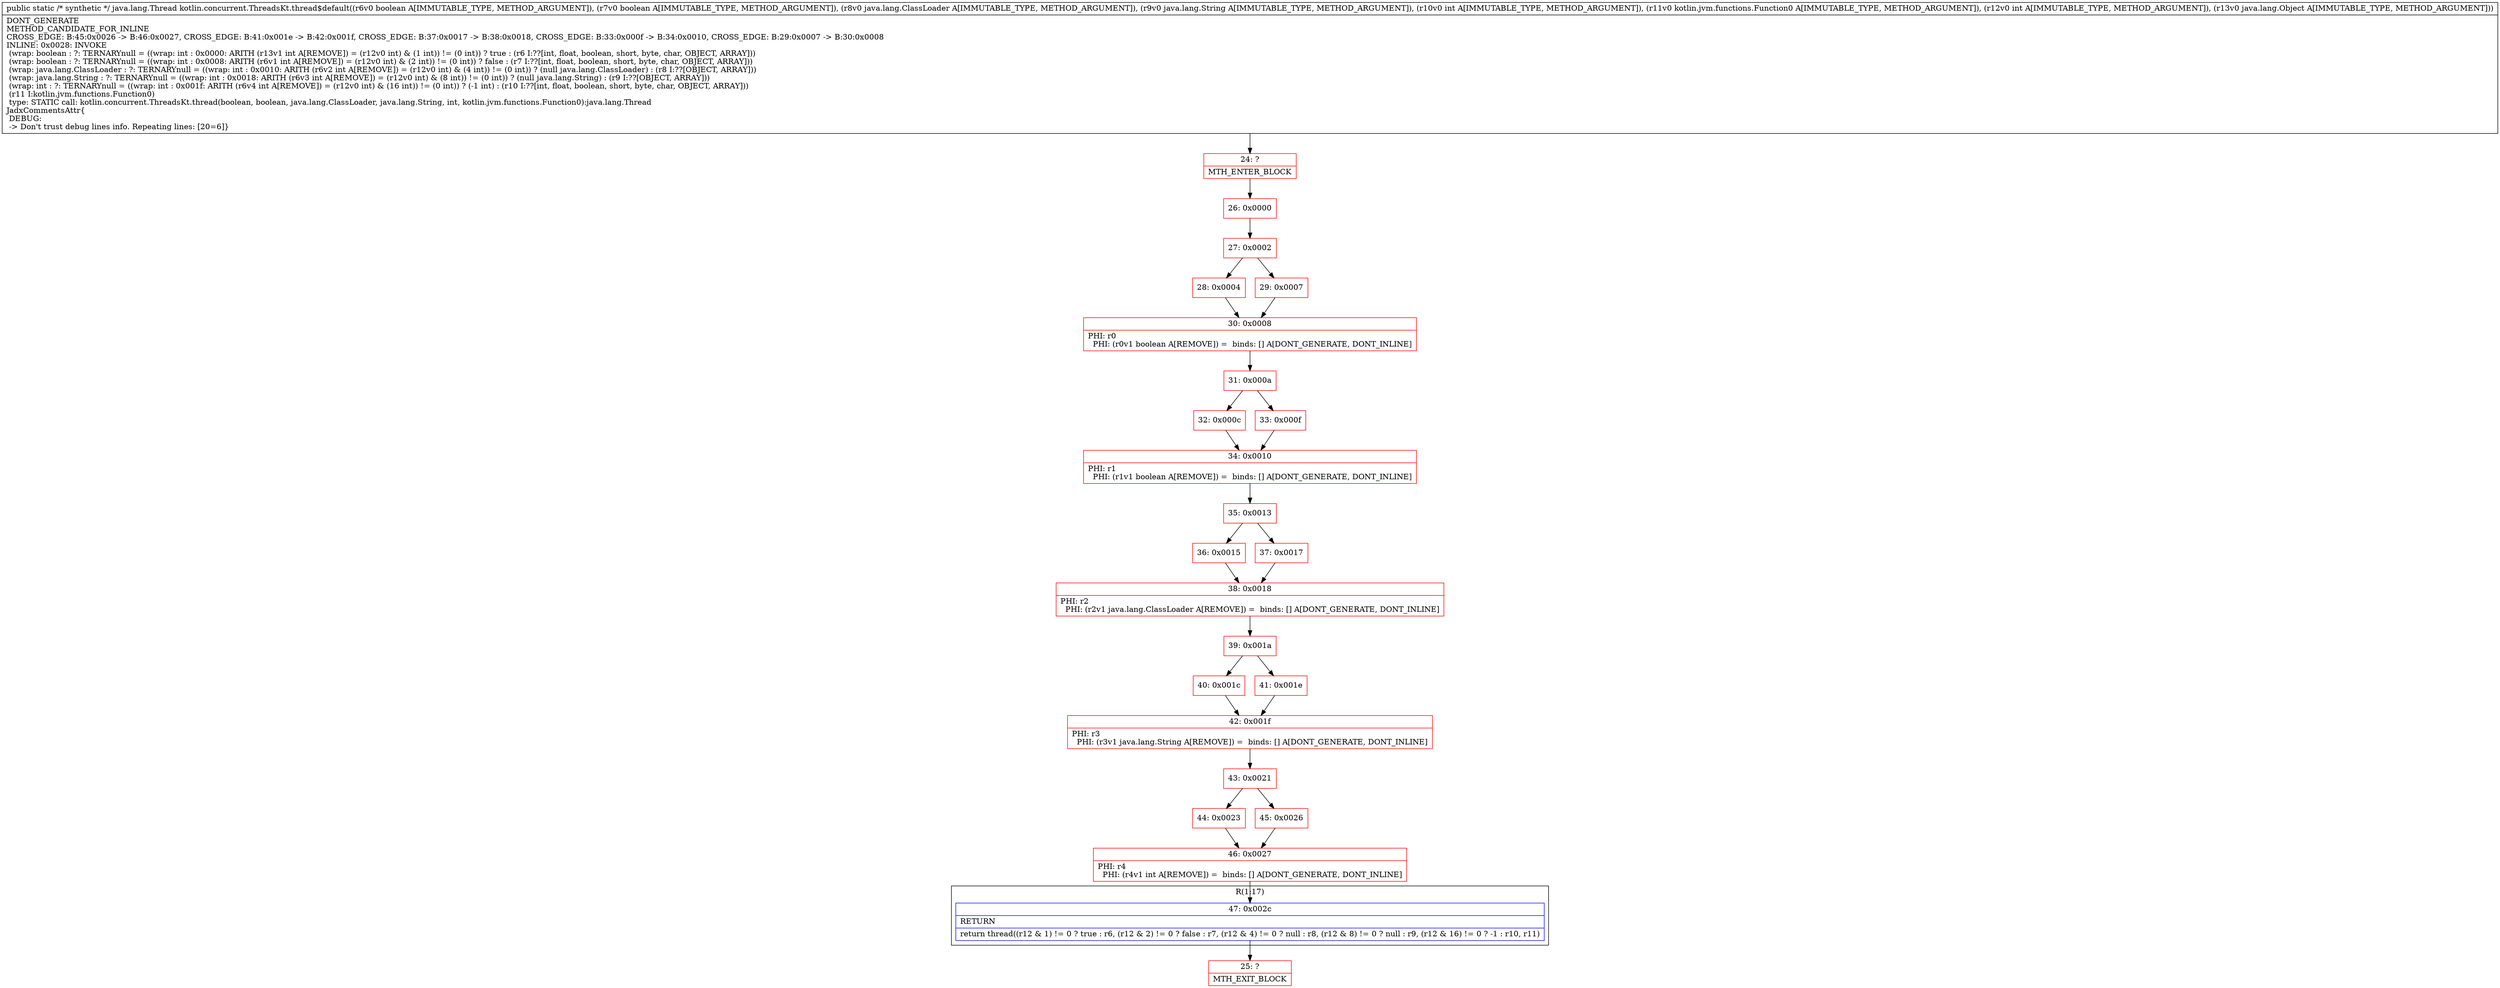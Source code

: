 digraph "CFG forkotlin.concurrent.ThreadsKt.thread$default(ZZLjava\/lang\/ClassLoader;Ljava\/lang\/String;ILkotlin\/jvm\/functions\/Function0;ILjava\/lang\/Object;)Ljava\/lang\/Thread;" {
subgraph cluster_Region_518842189 {
label = "R(1:17)";
node [shape=record,color=blue];
Node_47 [shape=record,label="{47\:\ 0x002c|RETURN\l|return thread((r12 & 1) != 0 ? true : r6, (r12 & 2) != 0 ? false : r7, (r12 & 4) != 0 ? null : r8, (r12 & 8) != 0 ? null : r9, (r12 & 16) != 0 ? \-1 : r10, r11)\l}"];
}
Node_24 [shape=record,color=red,label="{24\:\ ?|MTH_ENTER_BLOCK\l}"];
Node_26 [shape=record,color=red,label="{26\:\ 0x0000}"];
Node_27 [shape=record,color=red,label="{27\:\ 0x0002}"];
Node_28 [shape=record,color=red,label="{28\:\ 0x0004}"];
Node_30 [shape=record,color=red,label="{30\:\ 0x0008|PHI: r0 \l  PHI: (r0v1 boolean A[REMOVE]) =  binds: [] A[DONT_GENERATE, DONT_INLINE]\l}"];
Node_31 [shape=record,color=red,label="{31\:\ 0x000a}"];
Node_32 [shape=record,color=red,label="{32\:\ 0x000c}"];
Node_34 [shape=record,color=red,label="{34\:\ 0x0010|PHI: r1 \l  PHI: (r1v1 boolean A[REMOVE]) =  binds: [] A[DONT_GENERATE, DONT_INLINE]\l}"];
Node_35 [shape=record,color=red,label="{35\:\ 0x0013}"];
Node_36 [shape=record,color=red,label="{36\:\ 0x0015}"];
Node_38 [shape=record,color=red,label="{38\:\ 0x0018|PHI: r2 \l  PHI: (r2v1 java.lang.ClassLoader A[REMOVE]) =  binds: [] A[DONT_GENERATE, DONT_INLINE]\l}"];
Node_39 [shape=record,color=red,label="{39\:\ 0x001a}"];
Node_40 [shape=record,color=red,label="{40\:\ 0x001c}"];
Node_42 [shape=record,color=red,label="{42\:\ 0x001f|PHI: r3 \l  PHI: (r3v1 java.lang.String A[REMOVE]) =  binds: [] A[DONT_GENERATE, DONT_INLINE]\l}"];
Node_43 [shape=record,color=red,label="{43\:\ 0x0021}"];
Node_44 [shape=record,color=red,label="{44\:\ 0x0023}"];
Node_46 [shape=record,color=red,label="{46\:\ 0x0027|PHI: r4 \l  PHI: (r4v1 int A[REMOVE]) =  binds: [] A[DONT_GENERATE, DONT_INLINE]\l}"];
Node_25 [shape=record,color=red,label="{25\:\ ?|MTH_EXIT_BLOCK\l}"];
Node_45 [shape=record,color=red,label="{45\:\ 0x0026}"];
Node_41 [shape=record,color=red,label="{41\:\ 0x001e}"];
Node_37 [shape=record,color=red,label="{37\:\ 0x0017}"];
Node_33 [shape=record,color=red,label="{33\:\ 0x000f}"];
Node_29 [shape=record,color=red,label="{29\:\ 0x0007}"];
MethodNode[shape=record,label="{public static \/* synthetic *\/ java.lang.Thread kotlin.concurrent.ThreadsKt.thread$default((r6v0 boolean A[IMMUTABLE_TYPE, METHOD_ARGUMENT]), (r7v0 boolean A[IMMUTABLE_TYPE, METHOD_ARGUMENT]), (r8v0 java.lang.ClassLoader A[IMMUTABLE_TYPE, METHOD_ARGUMENT]), (r9v0 java.lang.String A[IMMUTABLE_TYPE, METHOD_ARGUMENT]), (r10v0 int A[IMMUTABLE_TYPE, METHOD_ARGUMENT]), (r11v0 kotlin.jvm.functions.Function0 A[IMMUTABLE_TYPE, METHOD_ARGUMENT]), (r12v0 int A[IMMUTABLE_TYPE, METHOD_ARGUMENT]), (r13v0 java.lang.Object A[IMMUTABLE_TYPE, METHOD_ARGUMENT]))  | DONT_GENERATE\lMETHOD_CANDIDATE_FOR_INLINE\lCROSS_EDGE: B:45:0x0026 \-\> B:46:0x0027, CROSS_EDGE: B:41:0x001e \-\> B:42:0x001f, CROSS_EDGE: B:37:0x0017 \-\> B:38:0x0018, CROSS_EDGE: B:33:0x000f \-\> B:34:0x0010, CROSS_EDGE: B:29:0x0007 \-\> B:30:0x0008\lINLINE: 0x0028: INVOKE  \l  (wrap: boolean : ?: TERNARYnull = ((wrap: int : 0x0000: ARITH  (r13v1 int A[REMOVE]) = (r12v0 int) & (1 int)) != (0 int)) ? true : (r6 I:??[int, float, boolean, short, byte, char, OBJECT, ARRAY]))\l  (wrap: boolean : ?: TERNARYnull = ((wrap: int : 0x0008: ARITH  (r6v1 int A[REMOVE]) = (r12v0 int) & (2 int)) != (0 int)) ? false : (r7 I:??[int, float, boolean, short, byte, char, OBJECT, ARRAY]))\l  (wrap: java.lang.ClassLoader : ?: TERNARYnull = ((wrap: int : 0x0010: ARITH  (r6v2 int A[REMOVE]) = (r12v0 int) & (4 int)) != (0 int)) ? (null java.lang.ClassLoader) : (r8 I:??[OBJECT, ARRAY]))\l  (wrap: java.lang.String : ?: TERNARYnull = ((wrap: int : 0x0018: ARITH  (r6v3 int A[REMOVE]) = (r12v0 int) & (8 int)) != (0 int)) ? (null java.lang.String) : (r9 I:??[OBJECT, ARRAY]))\l  (wrap: int : ?: TERNARYnull = ((wrap: int : 0x001f: ARITH  (r6v4 int A[REMOVE]) = (r12v0 int) & (16 int)) != (0 int)) ? (\-1 int) : (r10 I:??[int, float, boolean, short, byte, char, OBJECT, ARRAY]))\l  (r11 I:kotlin.jvm.functions.Function0)\l type: STATIC call: kotlin.concurrent.ThreadsKt.thread(boolean, boolean, java.lang.ClassLoader, java.lang.String, int, kotlin.jvm.functions.Function0):java.lang.Thread\lJadxCommentsAttr\{\l DEBUG: \l \-\> Don't trust debug lines info. Repeating lines: [20=6]\}\l}"];
MethodNode -> Node_24;Node_47 -> Node_25;
Node_24 -> Node_26;
Node_26 -> Node_27;
Node_27 -> Node_28;
Node_27 -> Node_29;
Node_28 -> Node_30;
Node_30 -> Node_31;
Node_31 -> Node_32;
Node_31 -> Node_33;
Node_32 -> Node_34;
Node_34 -> Node_35;
Node_35 -> Node_36;
Node_35 -> Node_37;
Node_36 -> Node_38;
Node_38 -> Node_39;
Node_39 -> Node_40;
Node_39 -> Node_41;
Node_40 -> Node_42;
Node_42 -> Node_43;
Node_43 -> Node_44;
Node_43 -> Node_45;
Node_44 -> Node_46;
Node_46 -> Node_47;
Node_45 -> Node_46;
Node_41 -> Node_42;
Node_37 -> Node_38;
Node_33 -> Node_34;
Node_29 -> Node_30;
}

